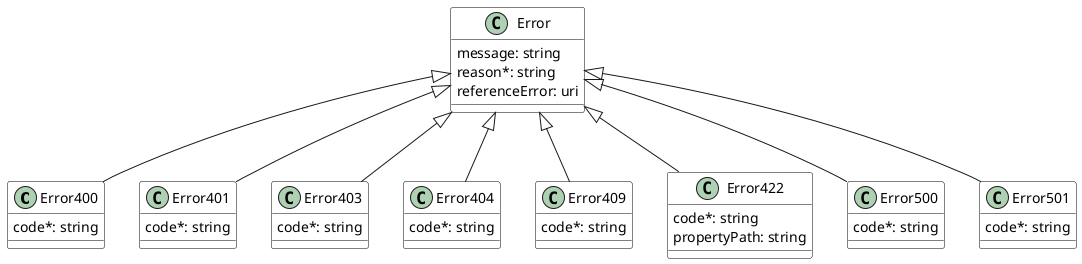 @startuml
skinparam {
    ClassBackgroundColor White
    ClassBorderColor Black
}

class Error400 {

    code*: string 
}
Error <|-- Error400



class Error401 {

    code*: string 
}
Error <|-- Error401



class Error403 {

    code*: string 
}
Error <|-- Error403



class Error404 {

    code*: string 
}
Error <|-- Error404


class Error409 {

    code*: string
}
Error <|-- Error409



class Error422 {

    code*: string 
    propertyPath: string 
}
Error <|-- Error422



class Error500 {

    code*: string 
}
Error <|-- Error500



class Error501 {

    code*: string 
}
Error <|-- Error501



class Error {

    message: string 
    reason*: string 
    referenceError: uri 
}


@enduml
